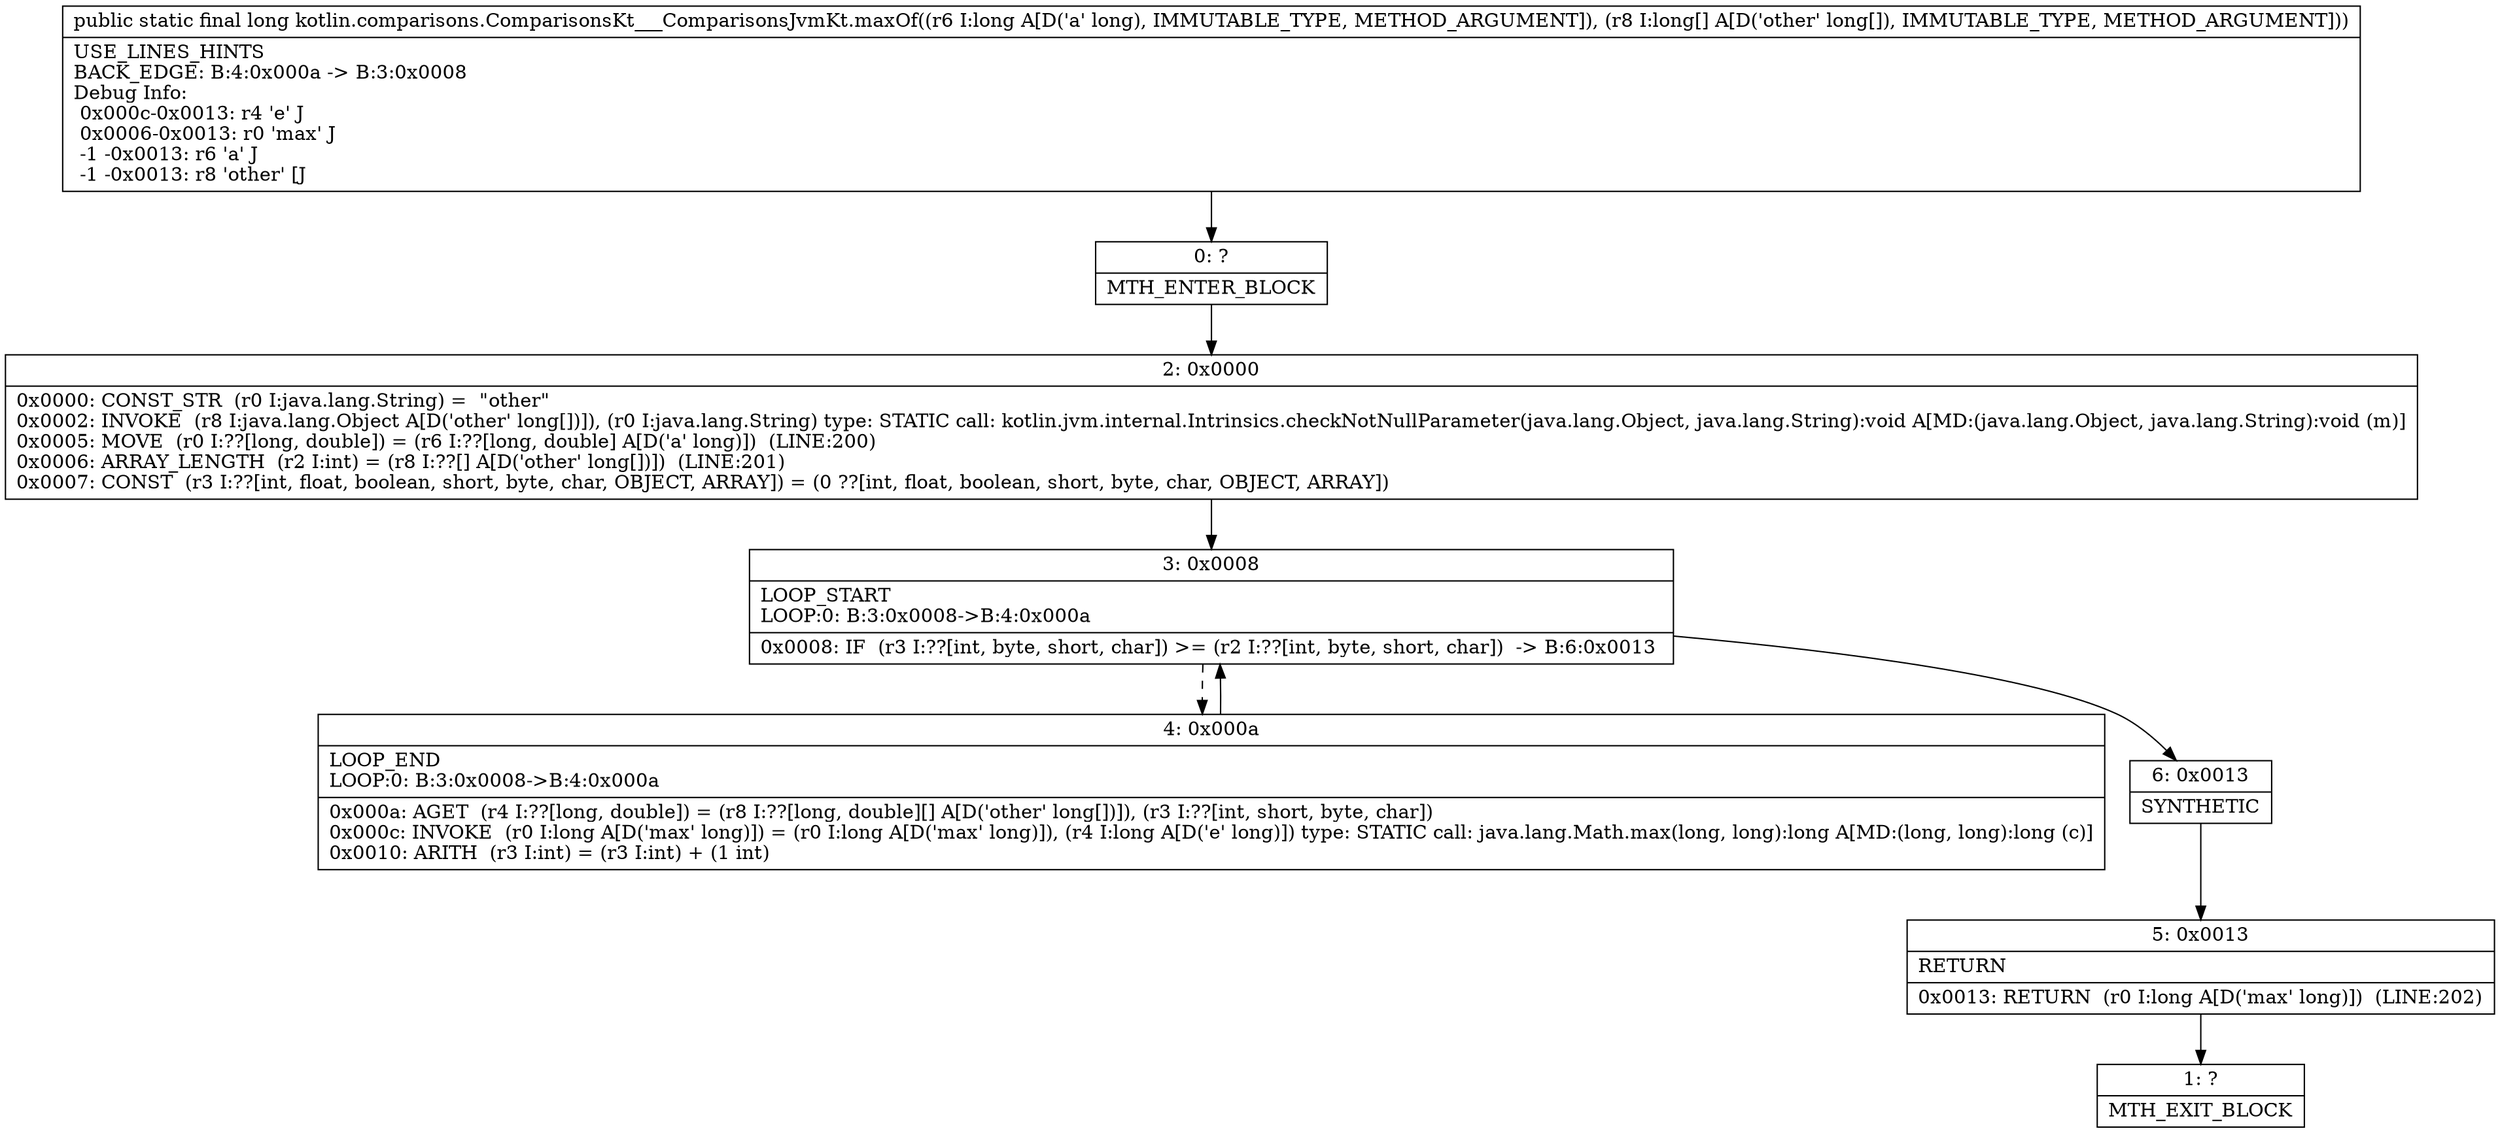 digraph "CFG forkotlin.comparisons.ComparisonsKt___ComparisonsJvmKt.maxOf(J[J)J" {
Node_0 [shape=record,label="{0\:\ ?|MTH_ENTER_BLOCK\l}"];
Node_2 [shape=record,label="{2\:\ 0x0000|0x0000: CONST_STR  (r0 I:java.lang.String) =  \"other\" \l0x0002: INVOKE  (r8 I:java.lang.Object A[D('other' long[])]), (r0 I:java.lang.String) type: STATIC call: kotlin.jvm.internal.Intrinsics.checkNotNullParameter(java.lang.Object, java.lang.String):void A[MD:(java.lang.Object, java.lang.String):void (m)]\l0x0005: MOVE  (r0 I:??[long, double]) = (r6 I:??[long, double] A[D('a' long)])  (LINE:200)\l0x0006: ARRAY_LENGTH  (r2 I:int) = (r8 I:??[] A[D('other' long[])])  (LINE:201)\l0x0007: CONST  (r3 I:??[int, float, boolean, short, byte, char, OBJECT, ARRAY]) = (0 ??[int, float, boolean, short, byte, char, OBJECT, ARRAY]) \l}"];
Node_3 [shape=record,label="{3\:\ 0x0008|LOOP_START\lLOOP:0: B:3:0x0008\-\>B:4:0x000a\l|0x0008: IF  (r3 I:??[int, byte, short, char]) \>= (r2 I:??[int, byte, short, char])  \-\> B:6:0x0013 \l}"];
Node_4 [shape=record,label="{4\:\ 0x000a|LOOP_END\lLOOP:0: B:3:0x0008\-\>B:4:0x000a\l|0x000a: AGET  (r4 I:??[long, double]) = (r8 I:??[long, double][] A[D('other' long[])]), (r3 I:??[int, short, byte, char]) \l0x000c: INVOKE  (r0 I:long A[D('max' long)]) = (r0 I:long A[D('max' long)]), (r4 I:long A[D('e' long)]) type: STATIC call: java.lang.Math.max(long, long):long A[MD:(long, long):long (c)]\l0x0010: ARITH  (r3 I:int) = (r3 I:int) + (1 int) \l}"];
Node_6 [shape=record,label="{6\:\ 0x0013|SYNTHETIC\l}"];
Node_5 [shape=record,label="{5\:\ 0x0013|RETURN\l|0x0013: RETURN  (r0 I:long A[D('max' long)])  (LINE:202)\l}"];
Node_1 [shape=record,label="{1\:\ ?|MTH_EXIT_BLOCK\l}"];
MethodNode[shape=record,label="{public static final long kotlin.comparisons.ComparisonsKt___ComparisonsJvmKt.maxOf((r6 I:long A[D('a' long), IMMUTABLE_TYPE, METHOD_ARGUMENT]), (r8 I:long[] A[D('other' long[]), IMMUTABLE_TYPE, METHOD_ARGUMENT]))  | USE_LINES_HINTS\lBACK_EDGE: B:4:0x000a \-\> B:3:0x0008\lDebug Info:\l  0x000c\-0x0013: r4 'e' J\l  0x0006\-0x0013: r0 'max' J\l  \-1 \-0x0013: r6 'a' J\l  \-1 \-0x0013: r8 'other' [J\l}"];
MethodNode -> Node_0;Node_0 -> Node_2;
Node_2 -> Node_3;
Node_3 -> Node_4[style=dashed];
Node_3 -> Node_6;
Node_4 -> Node_3;
Node_6 -> Node_5;
Node_5 -> Node_1;
}

